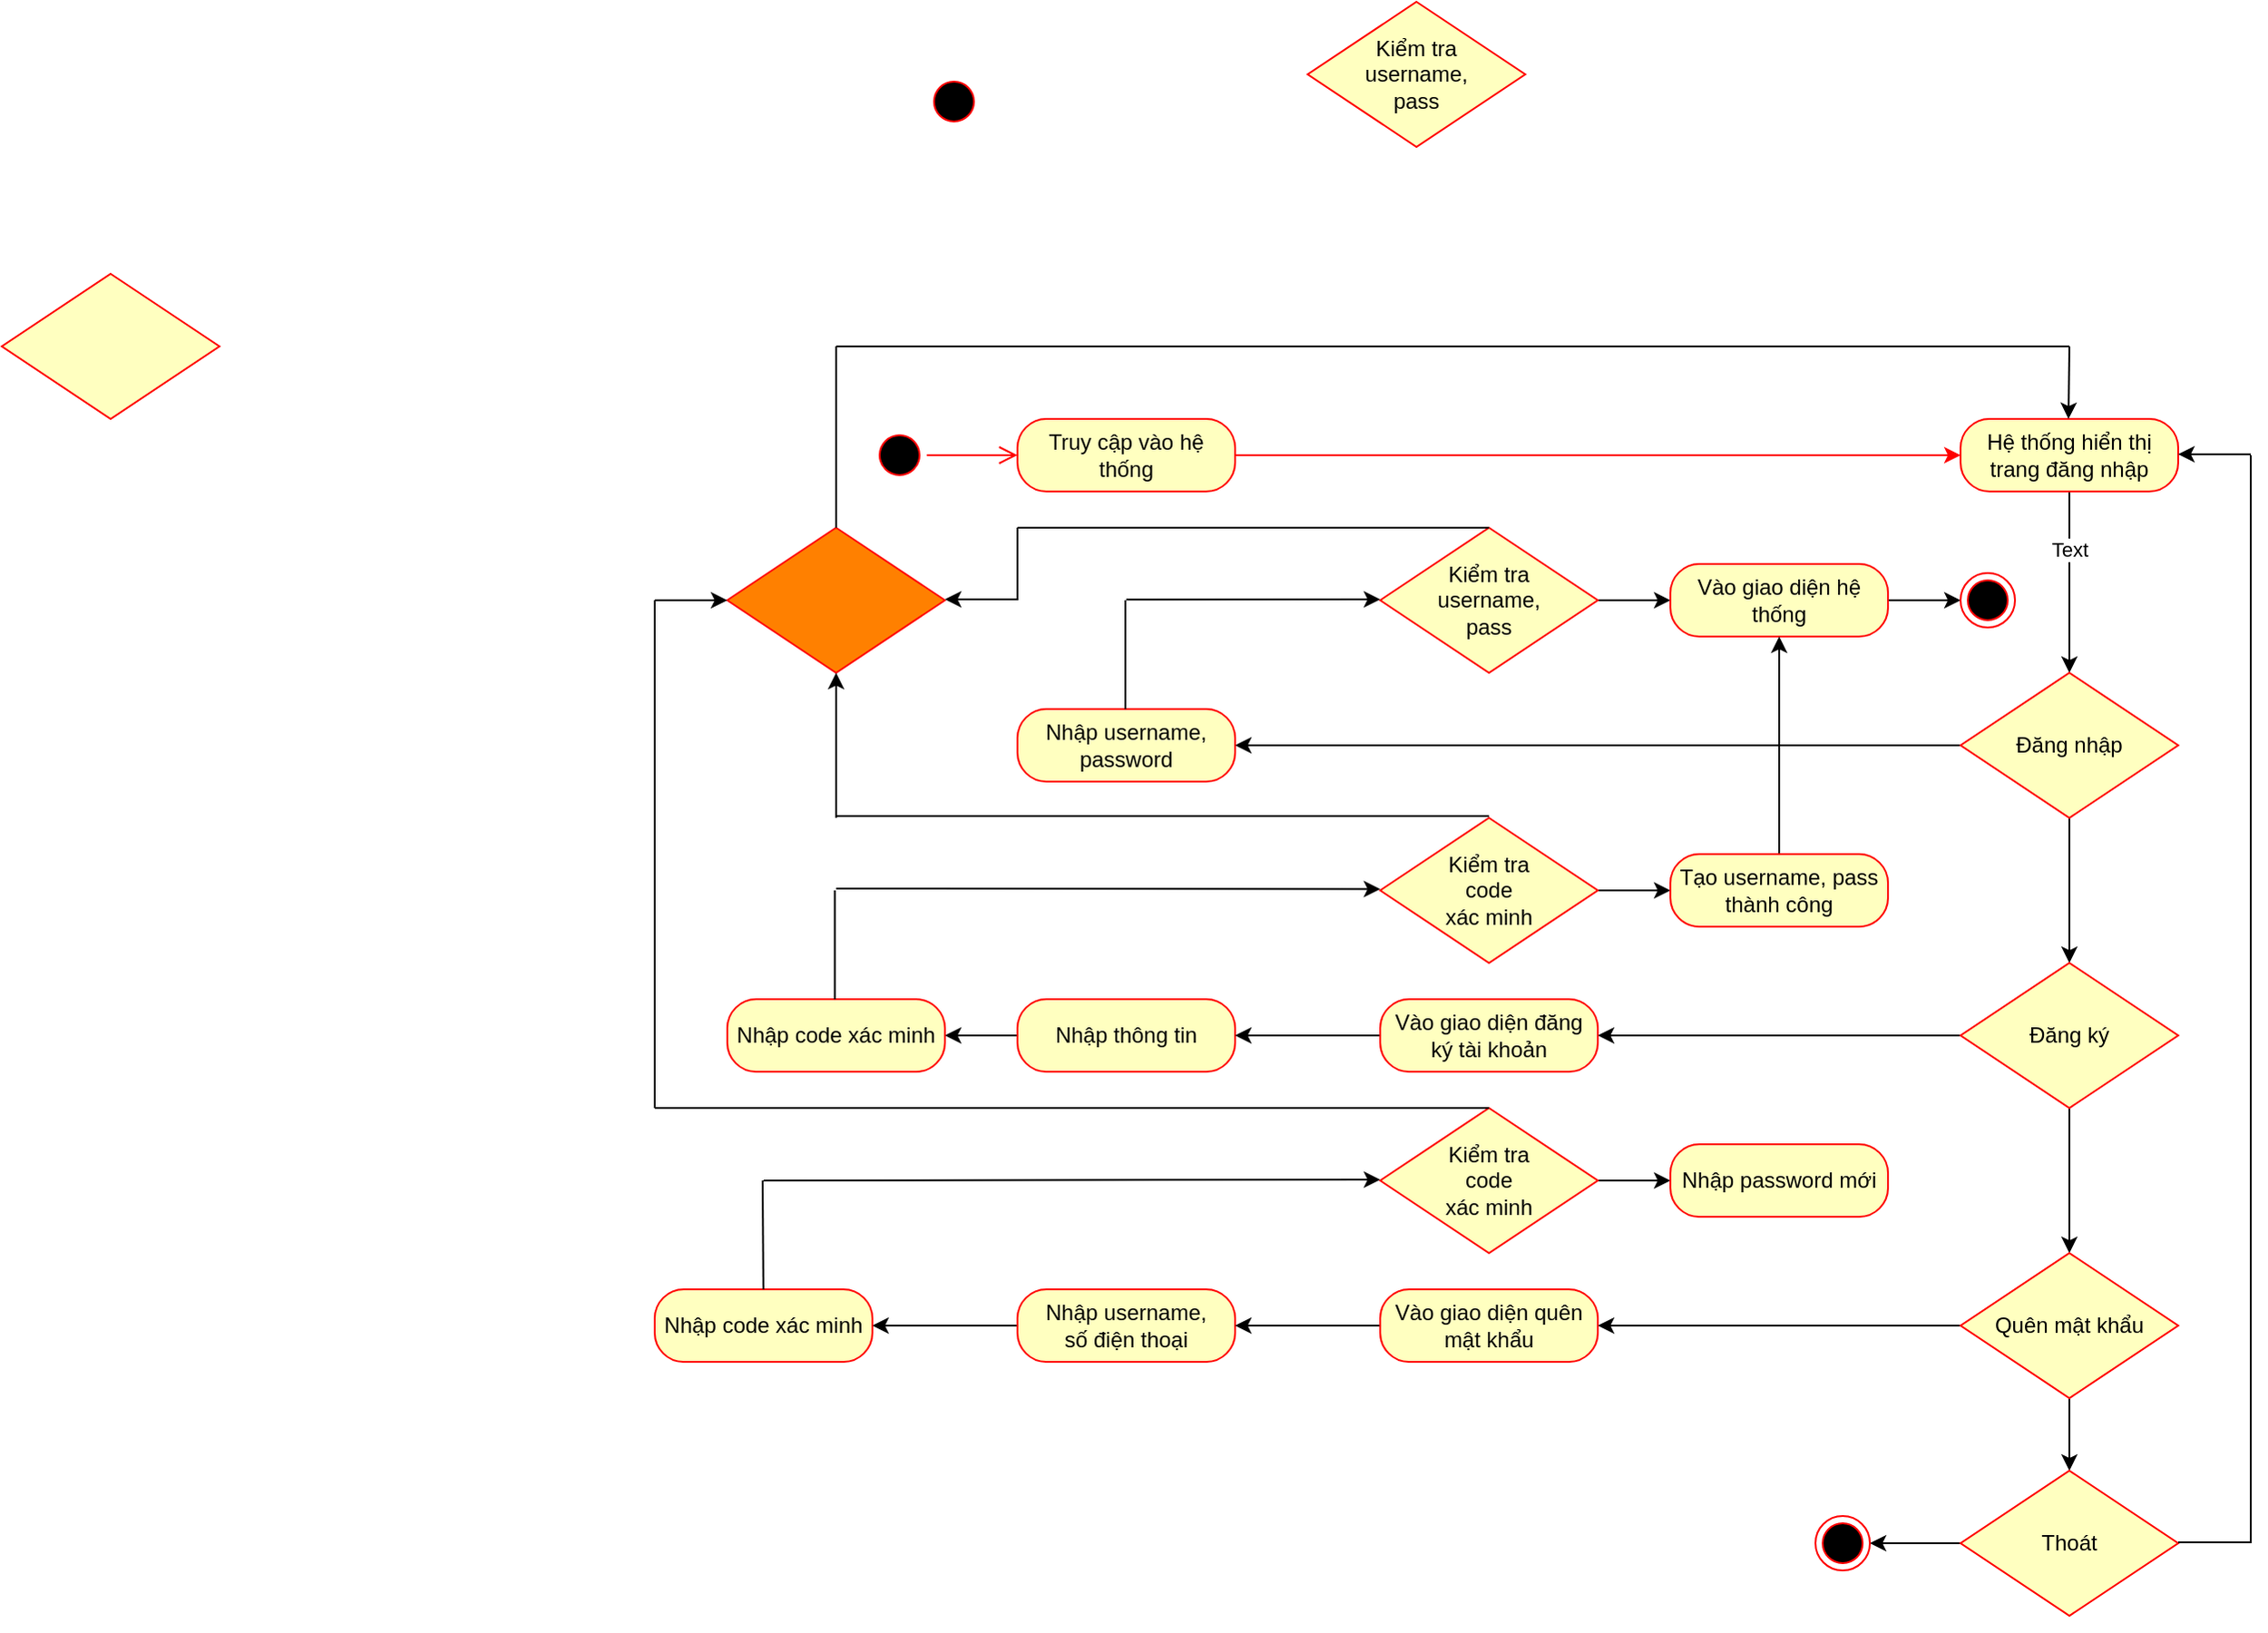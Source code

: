 <mxfile version="26.0.6">
  <diagram name="Page-1" id="8Uqs2-PCFn8mC6G0EI60">
    <mxGraphModel dx="2132" dy="1665" grid="1" gridSize="10" guides="1" tooltips="1" connect="1" arrows="1" fold="1" page="1" pageScale="1" pageWidth="850" pageHeight="1100" math="0" shadow="0">
      <root>
        <mxCell id="0" />
        <mxCell id="1" parent="0" />
        <mxCell id="4b5sP6AiUNOMbRtfuBT4-63" value="" style="rhombus;whiteSpace=wrap;html=1;fontColor=#000000;fillColor=#FF8000;strokeColor=#FF0909;movable=1;resizable=1;rotatable=1;deletable=1;editable=1;locked=0;connectable=1;shadow=0;" vertex="1" parent="1">
          <mxGeometry y="60" width="120" height="80" as="geometry" />
        </mxCell>
        <mxCell id="KlYMKg8d0Hw80r4B96k4-17" value="" style="ellipse;html=1;shape=startState;fillColor=#000000;strokeColor=#ff0000;" parent="1" vertex="1">
          <mxGeometry x="80" y="5" width="30" height="30" as="geometry" />
        </mxCell>
        <mxCell id="KlYMKg8d0Hw80r4B96k4-18" value="" style="edgeStyle=orthogonalEdgeStyle;html=1;verticalAlign=bottom;endArrow=open;endSize=8;strokeColor=#ff0000;rounded=0;entryX=0;entryY=0.5;entryDx=0;entryDy=0;" parent="1" source="KlYMKg8d0Hw80r4B96k4-17" target="KlYMKg8d0Hw80r4B96k4-23" edge="1">
          <mxGeometry relative="1" as="geometry">
            <mxPoint x="160" y="35" as="targetPoint" />
          </mxGeometry>
        </mxCell>
        <mxCell id="KlYMKg8d0Hw80r4B96k4-46" style="edgeStyle=orthogonalEdgeStyle;rounded=0;orthogonalLoop=1;jettySize=auto;html=1;entryX=0;entryY=0.5;entryDx=0;entryDy=0;strokeColor=#FF0000;" parent="1" source="KlYMKg8d0Hw80r4B96k4-23" target="KlYMKg8d0Hw80r4B96k4-29" edge="1">
          <mxGeometry relative="1" as="geometry" />
        </mxCell>
        <mxCell id="KlYMKg8d0Hw80r4B96k4-23" value="Truy cập vào hệ thống" style="rounded=1;whiteSpace=wrap;html=1;arcSize=40;fontColor=#000000;fillColor=#ffffc0;strokeColor=#ff0000;" parent="1" vertex="1">
          <mxGeometry x="160" width="120" height="40" as="geometry" />
        </mxCell>
        <mxCell id="4b5sP6AiUNOMbRtfuBT4-10" value="" style="edgeStyle=orthogonalEdgeStyle;rounded=0;orthogonalLoop=1;jettySize=auto;html=1;entryX=0.5;entryY=0;entryDx=0;entryDy=0;" edge="1" parent="1" source="KlYMKg8d0Hw80r4B96k4-29" target="KlYMKg8d0Hw80r4B96k4-51">
          <mxGeometry relative="1" as="geometry">
            <Array as="points" />
          </mxGeometry>
        </mxCell>
        <mxCell id="4b5sP6AiUNOMbRtfuBT4-11" value="Text" style="edgeLabel;html=1;align=center;verticalAlign=middle;resizable=0;points=[];" vertex="1" connectable="0" parent="4b5sP6AiUNOMbRtfuBT4-10">
          <mxGeometry x="-0.366" relative="1" as="geometry">
            <mxPoint as="offset" />
          </mxGeometry>
        </mxCell>
        <mxCell id="KlYMKg8d0Hw80r4B96k4-29" value="Hệ thống hiển thị trang đăng nhập" style="rounded=1;whiteSpace=wrap;html=1;arcSize=40;fontColor=#000000;fillColor=#ffffc0;strokeColor=#ff0000;" parent="1" vertex="1">
          <mxGeometry x="680" width="120" height="40" as="geometry" />
        </mxCell>
        <mxCell id="4b5sP6AiUNOMbRtfuBT4-12" value="" style="edgeStyle=orthogonalEdgeStyle;rounded=0;orthogonalLoop=1;jettySize=auto;html=1;" edge="1" parent="1" source="KlYMKg8d0Hw80r4B96k4-51" target="KlYMKg8d0Hw80r4B96k4-54">
          <mxGeometry relative="1" as="geometry" />
        </mxCell>
        <mxCell id="4b5sP6AiUNOMbRtfuBT4-27" style="edgeStyle=orthogonalEdgeStyle;rounded=0;orthogonalLoop=1;jettySize=auto;html=1;entryX=1;entryY=0.5;entryDx=0;entryDy=0;" edge="1" parent="1" source="KlYMKg8d0Hw80r4B96k4-51" target="KlYMKg8d0Hw80r4B96k4-107">
          <mxGeometry relative="1" as="geometry" />
        </mxCell>
        <mxCell id="KlYMKg8d0Hw80r4B96k4-51" value="Đăng nhập" style="rhombus;whiteSpace=wrap;html=1;fontColor=#000000;fillColor=#ffffc0;strokeColor=#ff0000;" parent="1" vertex="1">
          <mxGeometry x="680" y="140" width="120" height="80" as="geometry" />
        </mxCell>
        <mxCell id="4b5sP6AiUNOMbRtfuBT4-13" value="" style="edgeStyle=orthogonalEdgeStyle;rounded=0;orthogonalLoop=1;jettySize=auto;html=1;" edge="1" parent="1" source="KlYMKg8d0Hw80r4B96k4-54" target="KlYMKg8d0Hw80r4B96k4-61">
          <mxGeometry relative="1" as="geometry" />
        </mxCell>
        <mxCell id="4b5sP6AiUNOMbRtfuBT4-19" style="edgeStyle=orthogonalEdgeStyle;rounded=0;orthogonalLoop=1;jettySize=auto;html=1;entryX=1;entryY=0.5;entryDx=0;entryDy=0;" edge="1" parent="1" source="KlYMKg8d0Hw80r4B96k4-54" target="4b5sP6AiUNOMbRtfuBT4-5">
          <mxGeometry relative="1" as="geometry" />
        </mxCell>
        <mxCell id="KlYMKg8d0Hw80r4B96k4-54" value="Đăng ký" style="rhombus;whiteSpace=wrap;html=1;fontColor=#000000;fillColor=#ffffc0;strokeColor=#ff0000;" parent="1" vertex="1">
          <mxGeometry x="680" y="300" width="120" height="80" as="geometry" />
        </mxCell>
        <mxCell id="4b5sP6AiUNOMbRtfuBT4-14" value="" style="edgeStyle=orthogonalEdgeStyle;rounded=0;orthogonalLoop=1;jettySize=auto;html=1;" edge="1" parent="1" source="KlYMKg8d0Hw80r4B96k4-61" target="KlYMKg8d0Hw80r4B96k4-70">
          <mxGeometry relative="1" as="geometry" />
        </mxCell>
        <mxCell id="4b5sP6AiUNOMbRtfuBT4-45" style="edgeStyle=orthogonalEdgeStyle;rounded=0;orthogonalLoop=1;jettySize=auto;html=1;entryX=1;entryY=0.5;entryDx=0;entryDy=0;" edge="1" parent="1" source="KlYMKg8d0Hw80r4B96k4-61" target="4b5sP6AiUNOMbRtfuBT4-41">
          <mxGeometry relative="1" as="geometry" />
        </mxCell>
        <mxCell id="KlYMKg8d0Hw80r4B96k4-61" value="Quên mật khẩu" style="rhombus;whiteSpace=wrap;html=1;fontColor=#000000;fillColor=#ffffc0;strokeColor=#ff0000;" parent="1" vertex="1">
          <mxGeometry x="680" y="460" width="120" height="80" as="geometry" />
        </mxCell>
        <mxCell id="4b5sP6AiUNOMbRtfuBT4-60" value="" style="edgeStyle=orthogonalEdgeStyle;rounded=0;orthogonalLoop=1;jettySize=auto;html=1;" edge="1" parent="1" source="KlYMKg8d0Hw80r4B96k4-70" target="KlYMKg8d0Hw80r4B96k4-89">
          <mxGeometry relative="1" as="geometry" />
        </mxCell>
        <mxCell id="KlYMKg8d0Hw80r4B96k4-70" value="Thoát" style="rhombus;whiteSpace=wrap;html=1;fontColor=#000000;fillColor=#ffffc0;strokeColor=#ff0000;" parent="1" vertex="1">
          <mxGeometry x="680" y="580" width="120" height="80" as="geometry" />
        </mxCell>
        <mxCell id="KlYMKg8d0Hw80r4B96k4-78" style="edgeStyle=orthogonalEdgeStyle;rounded=0;orthogonalLoop=1;jettySize=auto;html=1;exitX=0.5;exitY=1;exitDx=0;exitDy=0;" parent="1" source="KlYMKg8d0Hw80r4B96k4-61" target="KlYMKg8d0Hw80r4B96k4-61" edge="1">
          <mxGeometry relative="1" as="geometry" />
        </mxCell>
        <mxCell id="KlYMKg8d0Hw80r4B96k4-79" style="edgeStyle=orthogonalEdgeStyle;rounded=0;orthogonalLoop=1;jettySize=auto;html=1;exitX=0.5;exitY=1;exitDx=0;exitDy=0;" parent="1" source="KlYMKg8d0Hw80r4B96k4-61" target="KlYMKg8d0Hw80r4B96k4-61" edge="1">
          <mxGeometry relative="1" as="geometry" />
        </mxCell>
        <mxCell id="KlYMKg8d0Hw80r4B96k4-81" style="edgeStyle=orthogonalEdgeStyle;rounded=0;orthogonalLoop=1;jettySize=auto;html=1;exitX=0.5;exitY=1;exitDx=0;exitDy=0;" parent="1" source="KlYMKg8d0Hw80r4B96k4-70" target="KlYMKg8d0Hw80r4B96k4-70" edge="1">
          <mxGeometry relative="1" as="geometry" />
        </mxCell>
        <mxCell id="4b5sP6AiUNOMbRtfuBT4-32" value="" style="edgeStyle=orthogonalEdgeStyle;rounded=0;orthogonalLoop=1;jettySize=auto;html=1;" edge="1" parent="1" source="KlYMKg8d0Hw80r4B96k4-83" target="KlYMKg8d0Hw80r4B96k4-90">
          <mxGeometry relative="1" as="geometry" />
        </mxCell>
        <mxCell id="KlYMKg8d0Hw80r4B96k4-83" value="&lt;font style=&quot;font-size: 12px;&quot;&gt;Kiểm tra&lt;br&gt;username,&lt;br&gt;pass&lt;/font&gt;" style="rhombus;whiteSpace=wrap;html=1;fontColor=#000000;fillColor=#ffffc0;strokeColor=#ff0000;" parent="1" vertex="1">
          <mxGeometry x="360" y="60" width="120" height="80" as="geometry" />
        </mxCell>
        <mxCell id="KlYMKg8d0Hw80r4B96k4-89" value="" style="ellipse;html=1;shape=endState;fillColor=#000000;strokeColor=#ff0000;" parent="1" vertex="1">
          <mxGeometry x="600" y="605" width="30" height="30" as="geometry" />
        </mxCell>
        <mxCell id="4b5sP6AiUNOMbRtfuBT4-33" value="" style="edgeStyle=orthogonalEdgeStyle;rounded=0;orthogonalLoop=1;jettySize=auto;html=1;" edge="1" parent="1" source="KlYMKg8d0Hw80r4B96k4-90" target="KlYMKg8d0Hw80r4B96k4-93">
          <mxGeometry relative="1" as="geometry" />
        </mxCell>
        <mxCell id="KlYMKg8d0Hw80r4B96k4-90" value="Vào giao diện hệ thống" style="rounded=1;whiteSpace=wrap;html=1;arcSize=40;fontColor=#000000;fillColor=#ffffc0;strokeColor=#ff0000;" parent="1" vertex="1">
          <mxGeometry x="520" y="80" width="120" height="40" as="geometry" />
        </mxCell>
        <mxCell id="KlYMKg8d0Hw80r4B96k4-91" value="&lt;font style=&quot;font-size: 12px;&quot;&gt;Kiểm tra&lt;br&gt;username,&lt;br&gt;pass&lt;/font&gt;" style="rhombus;whiteSpace=wrap;html=1;fontColor=#000000;fillColor=#ffffc0;strokeColor=#ff0000;" parent="1" vertex="1">
          <mxGeometry x="320" y="-230" width="120" height="80" as="geometry" />
        </mxCell>
        <mxCell id="KlYMKg8d0Hw80r4B96k4-92" value="" style="ellipse;html=1;shape=startState;fillColor=#000000;strokeColor=#ff0000;" parent="1" vertex="1">
          <mxGeometry x="110" y="-190" width="30" height="30" as="geometry" />
        </mxCell>
        <mxCell id="KlYMKg8d0Hw80r4B96k4-93" value="" style="ellipse;html=1;shape=endState;fillColor=#000000;strokeColor=#ff0000;" parent="1" vertex="1">
          <mxGeometry x="680" y="85" width="30" height="30" as="geometry" />
        </mxCell>
        <mxCell id="KlYMKg8d0Hw80r4B96k4-107" value="Nhập username,&lt;br&gt;password" style="rounded=1;whiteSpace=wrap;html=1;arcSize=40;fontColor=#000000;fillColor=#ffffc0;strokeColor=#ff0000;" parent="1" vertex="1">
          <mxGeometry x="160" y="160" width="120" height="40" as="geometry" />
        </mxCell>
        <mxCell id="4b5sP6AiUNOMbRtfuBT4-21" value="" style="edgeStyle=orthogonalEdgeStyle;rounded=0;orthogonalLoop=1;jettySize=auto;html=1;" edge="1" parent="1" source="KlYMKg8d0Hw80r4B96k4-120" target="4b5sP6AiUNOMbRtfuBT4-1">
          <mxGeometry relative="1" as="geometry" />
        </mxCell>
        <mxCell id="KlYMKg8d0Hw80r4B96k4-120" value="Nhập thông tin" style="rounded=1;whiteSpace=wrap;html=1;arcSize=40;fontColor=#000000;fillColor=#ffffc0;strokeColor=#ff0000;" parent="1" vertex="1">
          <mxGeometry x="160" y="320" width="120" height="40" as="geometry" />
        </mxCell>
        <mxCell id="4b5sP6AiUNOMbRtfuBT4-1" value="Nhập code xác minh" style="rounded=1;whiteSpace=wrap;html=1;arcSize=40;fontColor=#000000;fillColor=#ffffc0;strokeColor=#ff0000;" vertex="1" parent="1">
          <mxGeometry y="320" width="120" height="40" as="geometry" />
        </mxCell>
        <mxCell id="4b5sP6AiUNOMbRtfuBT4-25" value="" style="edgeStyle=orthogonalEdgeStyle;rounded=0;orthogonalLoop=1;jettySize=auto;html=1;" edge="1" parent="1" source="4b5sP6AiUNOMbRtfuBT4-2" target="4b5sP6AiUNOMbRtfuBT4-3">
          <mxGeometry relative="1" as="geometry" />
        </mxCell>
        <mxCell id="4b5sP6AiUNOMbRtfuBT4-2" value="&lt;font style=&quot;font-size: 12px;&quot;&gt;Kiểm tra&lt;br&gt;code&lt;br&gt;xác&amp;nbsp;&lt;/font&gt;&lt;span style=&quot;background-color: transparent; color: light-dark(rgb(0, 0, 0), rgb(237, 237, 237));&quot;&gt;minh&lt;/span&gt;" style="rhombus;whiteSpace=wrap;html=1;fontColor=#000000;fillColor=#ffffc0;strokeColor=#ff0000;" vertex="1" parent="1">
          <mxGeometry x="360" y="220" width="120" height="80" as="geometry" />
        </mxCell>
        <mxCell id="4b5sP6AiUNOMbRtfuBT4-26" style="edgeStyle=orthogonalEdgeStyle;rounded=0;orthogonalLoop=1;jettySize=auto;html=1;entryX=0.5;entryY=1;entryDx=0;entryDy=0;" edge="1" parent="1" source="4b5sP6AiUNOMbRtfuBT4-3" target="KlYMKg8d0Hw80r4B96k4-90">
          <mxGeometry relative="1" as="geometry" />
        </mxCell>
        <mxCell id="4b5sP6AiUNOMbRtfuBT4-3" value="Tạo username, pass&lt;br&gt;thành công" style="rounded=1;whiteSpace=wrap;html=1;arcSize=40;fontColor=#000000;fillColor=#ffffc0;strokeColor=#ff0000;" vertex="1" parent="1">
          <mxGeometry x="520" y="240" width="120" height="40" as="geometry" />
        </mxCell>
        <mxCell id="4b5sP6AiUNOMbRtfuBT4-20" value="" style="edgeStyle=orthogonalEdgeStyle;rounded=0;orthogonalLoop=1;jettySize=auto;html=1;" edge="1" parent="1" source="4b5sP6AiUNOMbRtfuBT4-5" target="KlYMKg8d0Hw80r4B96k4-120">
          <mxGeometry relative="1" as="geometry">
            <Array as="points">
              <mxPoint x="300" y="340" />
              <mxPoint x="300" y="340" />
            </Array>
          </mxGeometry>
        </mxCell>
        <mxCell id="4b5sP6AiUNOMbRtfuBT4-5" value="Vào giao diện đăng ký tài khoản" style="rounded=1;whiteSpace=wrap;html=1;arcSize=40;fontColor=#000000;fillColor=#ffffc0;strokeColor=#ff0000;" vertex="1" parent="1">
          <mxGeometry x="360" y="320" width="120" height="40" as="geometry" />
        </mxCell>
        <mxCell id="4b5sP6AiUNOMbRtfuBT4-35" value="" style="edgeStyle=orthogonalEdgeStyle;rounded=0;orthogonalLoop=1;jettySize=auto;html=1;" edge="1" parent="1" source="4b5sP6AiUNOMbRtfuBT4-7" target="4b5sP6AiUNOMbRtfuBT4-8">
          <mxGeometry relative="1" as="geometry" />
        </mxCell>
        <mxCell id="4b5sP6AiUNOMbRtfuBT4-7" value="Nhập username,&lt;br&gt;số điện thoại" style="rounded=1;whiteSpace=wrap;html=1;arcSize=40;fontColor=#000000;fillColor=#ffffc0;strokeColor=#ff0000;" vertex="1" parent="1">
          <mxGeometry x="160" y="480" width="120" height="40" as="geometry" />
        </mxCell>
        <mxCell id="4b5sP6AiUNOMbRtfuBT4-8" value="Nhập code xác minh" style="rounded=1;whiteSpace=wrap;html=1;arcSize=40;fontColor=#000000;fillColor=#ffffc0;strokeColor=#ff0000;" vertex="1" parent="1">
          <mxGeometry x="-40" y="480" width="120" height="40" as="geometry" />
        </mxCell>
        <mxCell id="4b5sP6AiUNOMbRtfuBT4-48" value="" style="edgeStyle=orthogonalEdgeStyle;rounded=0;orthogonalLoop=1;jettySize=auto;html=1;" edge="1" parent="1" source="4b5sP6AiUNOMbRtfuBT4-9" target="4b5sP6AiUNOMbRtfuBT4-47">
          <mxGeometry relative="1" as="geometry" />
        </mxCell>
        <mxCell id="4b5sP6AiUNOMbRtfuBT4-9" value="&lt;font style=&quot;font-size: 12px;&quot;&gt;Kiểm tra&lt;br&gt;code&lt;br&gt;xác&amp;nbsp;&lt;/font&gt;&lt;span style=&quot;background-color: transparent; color: light-dark(rgb(0, 0, 0), rgb(237, 237, 237));&quot;&gt;minh&lt;/span&gt;" style="rhombus;whiteSpace=wrap;html=1;fontColor=#000000;fillColor=#ffffc0;strokeColor=#ff0000;" vertex="1" parent="1">
          <mxGeometry x="360" y="380" width="120" height="80" as="geometry" />
        </mxCell>
        <mxCell id="4b5sP6AiUNOMbRtfuBT4-23" value="" style="endArrow=none;html=1;rounded=0;" edge="1" parent="1">
          <mxGeometry width="50" height="50" relative="1" as="geometry">
            <mxPoint x="59.29" y="320" as="sourcePoint" />
            <mxPoint x="59.29" y="260" as="targetPoint" />
          </mxGeometry>
        </mxCell>
        <mxCell id="4b5sP6AiUNOMbRtfuBT4-24" value="" style="endArrow=classic;html=1;rounded=0;entryX=0;entryY=0.5;entryDx=0;entryDy=0;" edge="1" parent="1">
          <mxGeometry width="50" height="50" relative="1" as="geometry">
            <mxPoint x="60" y="259" as="sourcePoint" />
            <mxPoint x="360" y="259.29" as="targetPoint" />
            <Array as="points" />
          </mxGeometry>
        </mxCell>
        <mxCell id="4b5sP6AiUNOMbRtfuBT4-29" value="" style="endArrow=none;html=1;rounded=0;" edge="1" parent="1">
          <mxGeometry width="50" height="50" relative="1" as="geometry">
            <mxPoint x="219.5" y="160" as="sourcePoint" />
            <mxPoint x="219.5" y="100" as="targetPoint" />
          </mxGeometry>
        </mxCell>
        <mxCell id="4b5sP6AiUNOMbRtfuBT4-31" value="" style="endArrow=classic;html=1;rounded=0;entryX=0;entryY=0.5;entryDx=0;entryDy=0;" edge="1" parent="1">
          <mxGeometry width="50" height="50" relative="1" as="geometry">
            <mxPoint x="220" y="99.68" as="sourcePoint" />
            <mxPoint x="360" y="99.5" as="targetPoint" />
          </mxGeometry>
        </mxCell>
        <mxCell id="4b5sP6AiUNOMbRtfuBT4-36" value="" style="endArrow=none;html=1;rounded=0;" edge="1" parent="1">
          <mxGeometry width="50" height="50" relative="1" as="geometry">
            <mxPoint x="19.91" y="480" as="sourcePoint" />
            <mxPoint x="19.5" y="420" as="targetPoint" />
          </mxGeometry>
        </mxCell>
        <mxCell id="4b5sP6AiUNOMbRtfuBT4-38" value="" style="endArrow=classic;html=1;rounded=0;entryX=0;entryY=0.5;entryDx=0;entryDy=0;" edge="1" parent="1">
          <mxGeometry width="50" height="50" relative="1" as="geometry">
            <mxPoint x="20" y="420" as="sourcePoint" />
            <mxPoint x="360" y="419.5" as="targetPoint" />
          </mxGeometry>
        </mxCell>
        <mxCell id="4b5sP6AiUNOMbRtfuBT4-46" value="" style="edgeStyle=orthogonalEdgeStyle;rounded=0;orthogonalLoop=1;jettySize=auto;html=1;" edge="1" parent="1" source="4b5sP6AiUNOMbRtfuBT4-41" target="4b5sP6AiUNOMbRtfuBT4-7">
          <mxGeometry relative="1" as="geometry" />
        </mxCell>
        <mxCell id="4b5sP6AiUNOMbRtfuBT4-41" value="Vào giao diện quên mật khẩu" style="rounded=1;whiteSpace=wrap;html=1;arcSize=40;fontColor=#000000;fillColor=#ffffc0;strokeColor=#ff0000;" vertex="1" parent="1">
          <mxGeometry x="360" y="480" width="120" height="40" as="geometry" />
        </mxCell>
        <mxCell id="4b5sP6AiUNOMbRtfuBT4-47" value="Nhập password mới" style="rounded=1;whiteSpace=wrap;html=1;arcSize=40;fontColor=#000000;fillColor=#ffffc0;strokeColor=#ff0000;" vertex="1" parent="1">
          <mxGeometry x="520" y="400" width="120" height="40" as="geometry" />
        </mxCell>
        <mxCell id="4b5sP6AiUNOMbRtfuBT4-56" value="" style="rhombus;whiteSpace=wrap;html=1;fontColor=#000000;fillColor=#ffffc0;strokeColor=#ff0000;" vertex="1" parent="1">
          <mxGeometry x="-400" y="-80" width="120" height="80" as="geometry" />
        </mxCell>
        <mxCell id="4b5sP6AiUNOMbRtfuBT4-57" value="" style="endArrow=none;html=1;rounded=0;" edge="1" parent="1">
          <mxGeometry width="50" height="50" relative="1" as="geometry">
            <mxPoint x="-40" y="380" as="sourcePoint" />
            <mxPoint x="420" y="380" as="targetPoint" />
          </mxGeometry>
        </mxCell>
        <mxCell id="4b5sP6AiUNOMbRtfuBT4-61" value="" style="endArrow=none;html=1;rounded=0;" edge="1" parent="1">
          <mxGeometry width="50" height="50" relative="1" as="geometry">
            <mxPoint x="60" y="219" as="sourcePoint" />
            <mxPoint x="420" y="219" as="targetPoint" />
          </mxGeometry>
        </mxCell>
        <mxCell id="4b5sP6AiUNOMbRtfuBT4-62" value="" style="endArrow=none;html=1;rounded=0;" edge="1" parent="1">
          <mxGeometry width="50" height="50" relative="1" as="geometry">
            <mxPoint x="160" y="60" as="sourcePoint" />
            <mxPoint x="420" y="60" as="targetPoint" />
          </mxGeometry>
        </mxCell>
        <mxCell id="4b5sP6AiUNOMbRtfuBT4-67" value="" style="endArrow=classic;html=1;rounded=0;entryX=0.5;entryY=1;entryDx=0;entryDy=0;" edge="1" parent="1" target="4b5sP6AiUNOMbRtfuBT4-63">
          <mxGeometry width="50" height="50" relative="1" as="geometry">
            <mxPoint x="60" y="220" as="sourcePoint" />
            <mxPoint x="110" y="170" as="targetPoint" />
          </mxGeometry>
        </mxCell>
        <mxCell id="4b5sP6AiUNOMbRtfuBT4-69" value="" style="endArrow=none;html=1;rounded=0;" edge="1" parent="1">
          <mxGeometry width="50" height="50" relative="1" as="geometry">
            <mxPoint x="-40" y="380" as="sourcePoint" />
            <mxPoint x="-40" y="100" as="targetPoint" />
          </mxGeometry>
        </mxCell>
        <mxCell id="4b5sP6AiUNOMbRtfuBT4-70" value="" style="endArrow=classic;html=1;rounded=0;" edge="1" parent="1" target="4b5sP6AiUNOMbRtfuBT4-63">
          <mxGeometry width="50" height="50" relative="1" as="geometry">
            <mxPoint x="-40" y="100" as="sourcePoint" />
            <mxPoint x="10" y="50" as="targetPoint" />
          </mxGeometry>
        </mxCell>
        <mxCell id="4b5sP6AiUNOMbRtfuBT4-72" value="" style="endArrow=none;html=1;rounded=0;" edge="1" parent="1">
          <mxGeometry width="50" height="50" relative="1" as="geometry">
            <mxPoint x="160" y="100" as="sourcePoint" />
            <mxPoint x="160" y="60" as="targetPoint" />
          </mxGeometry>
        </mxCell>
        <mxCell id="4b5sP6AiUNOMbRtfuBT4-73" value="" style="endArrow=classic;html=1;rounded=0;" edge="1" parent="1">
          <mxGeometry width="50" height="50" relative="1" as="geometry">
            <mxPoint x="160" y="99.5" as="sourcePoint" />
            <mxPoint x="120" y="99.5" as="targetPoint" />
          </mxGeometry>
        </mxCell>
        <mxCell id="4b5sP6AiUNOMbRtfuBT4-75" value="" style="endArrow=none;html=1;rounded=0;" edge="1" parent="1">
          <mxGeometry width="50" height="50" relative="1" as="geometry">
            <mxPoint x="800" y="619.5" as="sourcePoint" />
            <mxPoint x="840" y="619.5" as="targetPoint" />
          </mxGeometry>
        </mxCell>
        <mxCell id="4b5sP6AiUNOMbRtfuBT4-77" value="" style="endArrow=none;html=1;rounded=0;" edge="1" parent="1">
          <mxGeometry width="50" height="50" relative="1" as="geometry">
            <mxPoint x="840" y="620" as="sourcePoint" />
            <mxPoint x="840" y="20" as="targetPoint" />
          </mxGeometry>
        </mxCell>
        <mxCell id="4b5sP6AiUNOMbRtfuBT4-78" value="" style="endArrow=classic;html=1;rounded=0;" edge="1" parent="1">
          <mxGeometry width="50" height="50" relative="1" as="geometry">
            <mxPoint x="840" y="19.5" as="sourcePoint" />
            <mxPoint x="800" y="19.5" as="targetPoint" />
          </mxGeometry>
        </mxCell>
        <mxCell id="4b5sP6AiUNOMbRtfuBT4-79" value="" style="endArrow=none;html=1;rounded=0;" edge="1" parent="1">
          <mxGeometry width="50" height="50" relative="1" as="geometry">
            <mxPoint x="60" y="60" as="sourcePoint" />
            <mxPoint x="60" y="-40" as="targetPoint" />
          </mxGeometry>
        </mxCell>
        <mxCell id="4b5sP6AiUNOMbRtfuBT4-85" value="" style="endArrow=classic;html=1;rounded=0;" edge="1" parent="1">
          <mxGeometry width="50" height="50" relative="1" as="geometry">
            <mxPoint x="740" y="-40" as="sourcePoint" />
            <mxPoint x="739.5" as="targetPoint" />
          </mxGeometry>
        </mxCell>
        <mxCell id="4b5sP6AiUNOMbRtfuBT4-86" value="" style="endArrow=none;html=1;rounded=0;" edge="1" parent="1">
          <mxGeometry width="50" height="50" relative="1" as="geometry">
            <mxPoint x="60" y="-40" as="sourcePoint" />
            <mxPoint x="740" y="-40" as="targetPoint" />
          </mxGeometry>
        </mxCell>
      </root>
    </mxGraphModel>
  </diagram>
</mxfile>
